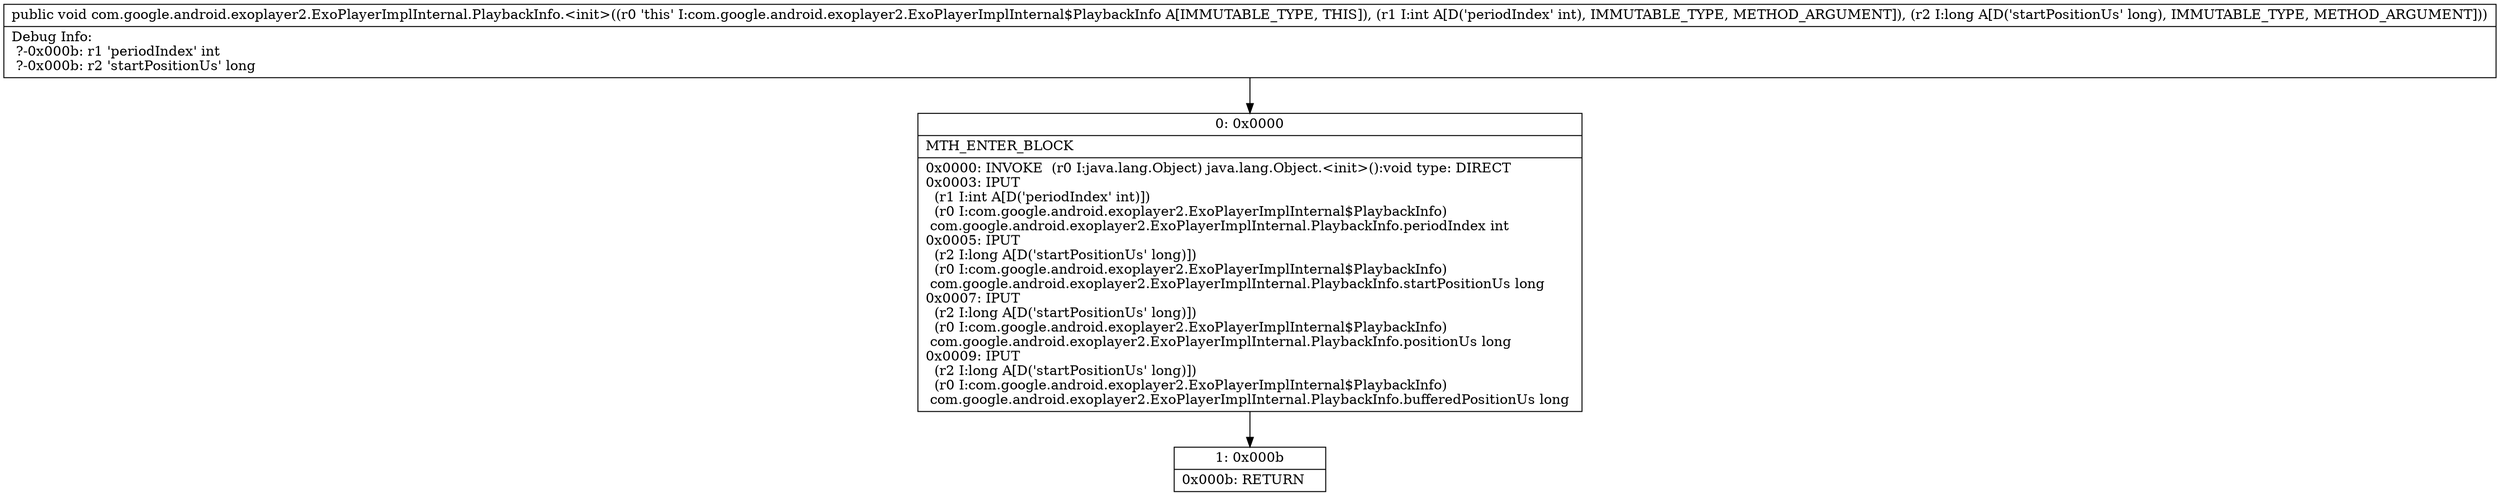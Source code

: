 digraph "CFG forcom.google.android.exoplayer2.ExoPlayerImplInternal.PlaybackInfo.\<init\>(IJ)V" {
Node_0 [shape=record,label="{0\:\ 0x0000|MTH_ENTER_BLOCK\l|0x0000: INVOKE  (r0 I:java.lang.Object) java.lang.Object.\<init\>():void type: DIRECT \l0x0003: IPUT  \l  (r1 I:int A[D('periodIndex' int)])\l  (r0 I:com.google.android.exoplayer2.ExoPlayerImplInternal$PlaybackInfo)\l com.google.android.exoplayer2.ExoPlayerImplInternal.PlaybackInfo.periodIndex int \l0x0005: IPUT  \l  (r2 I:long A[D('startPositionUs' long)])\l  (r0 I:com.google.android.exoplayer2.ExoPlayerImplInternal$PlaybackInfo)\l com.google.android.exoplayer2.ExoPlayerImplInternal.PlaybackInfo.startPositionUs long \l0x0007: IPUT  \l  (r2 I:long A[D('startPositionUs' long)])\l  (r0 I:com.google.android.exoplayer2.ExoPlayerImplInternal$PlaybackInfo)\l com.google.android.exoplayer2.ExoPlayerImplInternal.PlaybackInfo.positionUs long \l0x0009: IPUT  \l  (r2 I:long A[D('startPositionUs' long)])\l  (r0 I:com.google.android.exoplayer2.ExoPlayerImplInternal$PlaybackInfo)\l com.google.android.exoplayer2.ExoPlayerImplInternal.PlaybackInfo.bufferedPositionUs long \l}"];
Node_1 [shape=record,label="{1\:\ 0x000b|0x000b: RETURN   \l}"];
MethodNode[shape=record,label="{public void com.google.android.exoplayer2.ExoPlayerImplInternal.PlaybackInfo.\<init\>((r0 'this' I:com.google.android.exoplayer2.ExoPlayerImplInternal$PlaybackInfo A[IMMUTABLE_TYPE, THIS]), (r1 I:int A[D('periodIndex' int), IMMUTABLE_TYPE, METHOD_ARGUMENT]), (r2 I:long A[D('startPositionUs' long), IMMUTABLE_TYPE, METHOD_ARGUMENT]))  | Debug Info:\l  ?\-0x000b: r1 'periodIndex' int\l  ?\-0x000b: r2 'startPositionUs' long\l}"];
MethodNode -> Node_0;
Node_0 -> Node_1;
}

